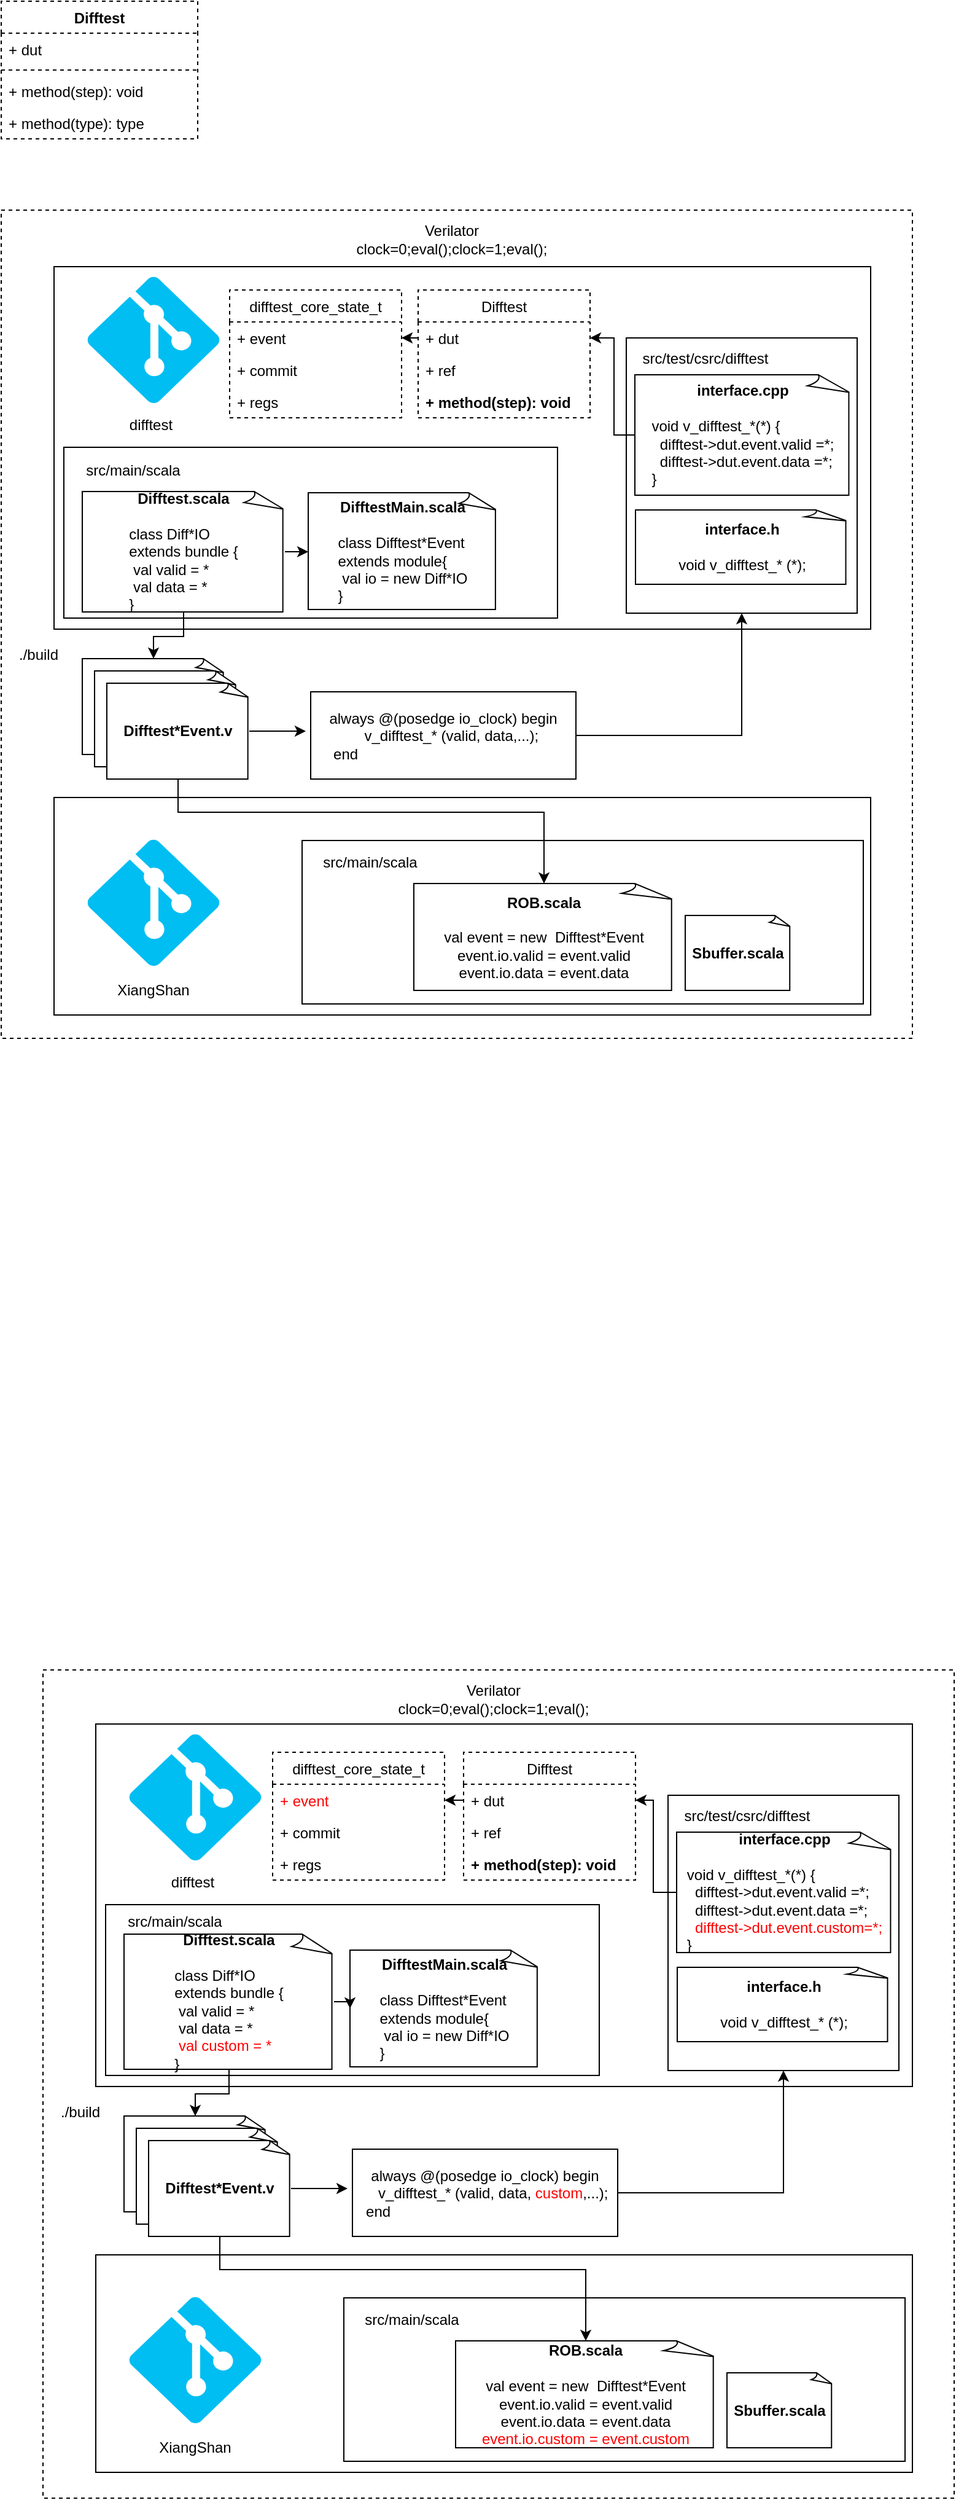 <mxfile version="20.6.0" type="github">
  <diagram id="c9EQJKy3X6T9OGDmbaaM" name="第 1 页">
    <mxGraphModel dx="1113" dy="1961" grid="0" gridSize="10" guides="1" tooltips="1" connect="1" arrows="1" fold="1" page="1" pageScale="1" pageWidth="827" pageHeight="1169" math="0" shadow="0">
      <root>
        <mxCell id="0" />
        <mxCell id="1" parent="0" />
        <mxCell id="W4_UKcA4W3yy70WwRPlZ-66" value="" style="rounded=0;whiteSpace=wrap;html=1;fontColor=#FF0000;fillColor=none;dashed=1;" vertex="1" parent="1">
          <mxGeometry x="50" y="1212" width="742" height="674" as="geometry" />
        </mxCell>
        <mxCell id="W4_UKcA4W3yy70WwRPlZ-64" value="" style="rounded=0;whiteSpace=wrap;html=1;fontColor=#FF0000;fillColor=none;dashed=1;" vertex="1" parent="1">
          <mxGeometry x="16" y="24" width="742" height="674" as="geometry" />
        </mxCell>
        <mxCell id="W4_UKcA4W3yy70WwRPlZ-2" value="" style="rounded=0;whiteSpace=wrap;html=1;" vertex="1" parent="1">
          <mxGeometry x="59" y="70" width="665" height="295" as="geometry" />
        </mxCell>
        <mxCell id="W4_UKcA4W3yy70WwRPlZ-1" value="" style="verticalLabelPosition=bottom;html=1;verticalAlign=top;align=center;strokeColor=none;fillColor=#00BEF2;shape=mxgraph.azure.git_repository;" vertex="1" parent="1">
          <mxGeometry x="86" y="78" width="108" height="103" as="geometry" />
        </mxCell>
        <mxCell id="W4_UKcA4W3yy70WwRPlZ-3" value="difftest" style="text;html=1;strokeColor=none;fillColor=none;align=center;verticalAlign=middle;whiteSpace=wrap;rounded=0;" vertex="1" parent="1">
          <mxGeometry x="108" y="184" width="60" height="30" as="geometry" />
        </mxCell>
        <mxCell id="W4_UKcA4W3yy70WwRPlZ-9" style="edgeStyle=orthogonalEdgeStyle;rounded=0;orthogonalLoop=1;jettySize=auto;html=1;exitX=0.5;exitY=1;exitDx=0;exitDy=0;exitPerimeter=0;" edge="1" parent="1" source="W4_UKcA4W3yy70WwRPlZ-7" target="W4_UKcA4W3yy70WwRPlZ-8">
          <mxGeometry relative="1" as="geometry" />
        </mxCell>
        <mxCell id="W4_UKcA4W3yy70WwRPlZ-8" value="Difftest*.v" style="whiteSpace=wrap;html=1;shape=mxgraph.basic.document" vertex="1" parent="1">
          <mxGeometry x="82" y="389" width="116" height="78" as="geometry" />
        </mxCell>
        <mxCell id="W4_UKcA4W3yy70WwRPlZ-10" value="Difftest*.v" style="whiteSpace=wrap;html=1;shape=mxgraph.basic.document" vertex="1" parent="1">
          <mxGeometry x="92" y="399" width="116" height="78" as="geometry" />
        </mxCell>
        <mxCell id="W4_UKcA4W3yy70WwRPlZ-13" style="edgeStyle=orthogonalEdgeStyle;rounded=0;orthogonalLoop=1;jettySize=auto;html=1;exitX=1;exitY=0.5;exitDx=0;exitDy=0;exitPerimeter=0;" edge="1" parent="1" source="W4_UKcA4W3yy70WwRPlZ-11">
          <mxGeometry relative="1" as="geometry">
            <mxPoint x="264" y="448" as="targetPoint" />
          </mxGeometry>
        </mxCell>
        <mxCell id="W4_UKcA4W3yy70WwRPlZ-11" value="&lt;b&gt;Difftest*Event.v&lt;/b&gt;" style="whiteSpace=wrap;html=1;shape=mxgraph.basic.document" vertex="1" parent="1">
          <mxGeometry x="102" y="409" width="116" height="78" as="geometry" />
        </mxCell>
        <mxCell id="W4_UKcA4W3yy70WwRPlZ-21" value="" style="rounded=0;whiteSpace=wrap;html=1;fillColor=none;" vertex="1" parent="1">
          <mxGeometry x="67" y="217" width="402" height="139" as="geometry" />
        </mxCell>
        <mxCell id="W4_UKcA4W3yy70WwRPlZ-30" style="edgeStyle=orthogonalEdgeStyle;rounded=0;orthogonalLoop=1;jettySize=auto;html=1;exitX=1;exitY=0.5;exitDx=0;exitDy=0;" edge="1" parent="1" source="W4_UKcA4W3yy70WwRPlZ-14" target="W4_UKcA4W3yy70WwRPlZ-22">
          <mxGeometry relative="1" as="geometry" />
        </mxCell>
        <mxCell id="W4_UKcA4W3yy70WwRPlZ-14" value="&lt;div&gt;always @(posedge io_clock) begin&lt;/div&gt;&lt;div&gt;&amp;nbsp; &amp;nbsp; v_difftest_* (valid, data,...);&lt;/div&gt;&lt;div&gt;&lt;div style=&quot;text-align: left;&quot;&gt;&amp;nbsp;end&lt;/div&gt;&lt;/div&gt;" style="rounded=0;whiteSpace=wrap;html=1;" vertex="1" parent="1">
          <mxGeometry x="268" y="416" width="216" height="71" as="geometry" />
        </mxCell>
        <mxCell id="W4_UKcA4W3yy70WwRPlZ-15" value="./build" style="text;html=1;align=center;verticalAlign=middle;resizable=0;points=[];autosize=1;strokeColor=none;fillColor=none;" vertex="1" parent="1">
          <mxGeometry x="21" y="373" width="50" height="26" as="geometry" />
        </mxCell>
        <mxCell id="W4_UKcA4W3yy70WwRPlZ-18" value="&lt;b&gt;DifftestMain.scala&lt;br&gt;&lt;/b&gt;&lt;br&gt;&lt;div style=&quot;text-align: left;&quot;&gt;class Difftest*Event&lt;/div&gt;&lt;div style=&quot;text-align: left;&quot;&gt;extends module{&lt;/div&gt;&lt;div style=&quot;text-align: left;&quot;&gt;&lt;span style=&quot;white-space: pre;&quot;&gt;	&lt;/span&gt;val io = new Diff*IO&lt;/div&gt;&lt;div style=&quot;text-align: left;&quot;&gt;}&lt;/div&gt;" style="whiteSpace=wrap;html=1;shape=mxgraph.basic.document" vertex="1" parent="1">
          <mxGeometry x="266" y="254" width="154" height="95" as="geometry" />
        </mxCell>
        <mxCell id="W4_UKcA4W3yy70WwRPlZ-23" style="edgeStyle=orthogonalEdgeStyle;rounded=0;orthogonalLoop=1;jettySize=auto;html=1;exitX=1;exitY=0.5;exitDx=0;exitDy=0;exitPerimeter=0;entryX=0;entryY=0.5;entryDx=0;entryDy=0;entryPerimeter=0;" edge="1" parent="1" source="W4_UKcA4W3yy70WwRPlZ-7" target="W4_UKcA4W3yy70WwRPlZ-18">
          <mxGeometry relative="1" as="geometry" />
        </mxCell>
        <mxCell id="W4_UKcA4W3yy70WwRPlZ-7" value="&lt;b&gt;Difftest.scala&lt;br&gt;&lt;/b&gt;&lt;br&gt;&lt;div style=&quot;text-align: left;&quot;&gt;class Diff*IO&amp;nbsp;&lt;/div&gt;&lt;div style=&quot;text-align: left;&quot;&gt;extends bundle {&lt;/div&gt;&lt;div style=&quot;text-align: left;&quot;&gt;&lt;span style=&quot;white-space: pre;&quot;&gt;	val valid = *&lt;/span&gt;&lt;br&gt;&lt;/div&gt;&lt;div style=&quot;text-align: left;&quot;&gt;&lt;span style=&quot;white-space: pre;&quot;&gt;	val data = *&lt;/span&gt;&lt;br&gt;&lt;/div&gt;&lt;div style=&quot;&quot;&gt;&lt;div style=&quot;&quot;&gt;&lt;div style=&quot;&quot;&gt;&lt;div style=&quot;&quot;&gt;&lt;div style=&quot;text-align: left;&quot;&gt;}&lt;/div&gt;&lt;/div&gt;&lt;/div&gt;&lt;/div&gt;&lt;/div&gt;" style="whiteSpace=wrap;html=1;shape=mxgraph.basic.document" vertex="1" parent="1">
          <mxGeometry x="82" y="253" width="165" height="98" as="geometry" />
        </mxCell>
        <mxCell id="W4_UKcA4W3yy70WwRPlZ-22" value="" style="rounded=0;whiteSpace=wrap;html=1;fillColor=none;" vertex="1" parent="1">
          <mxGeometry x="525" y="128" width="188" height="224" as="geometry" />
        </mxCell>
        <mxCell id="W4_UKcA4W3yy70WwRPlZ-24" value="src/main/scala" style="text;html=1;align=center;verticalAlign=middle;resizable=0;points=[];autosize=1;strokeColor=none;fillColor=none;" vertex="1" parent="1">
          <mxGeometry x="75" y="223" width="95" height="26" as="geometry" />
        </mxCell>
        <mxCell id="W4_UKcA4W3yy70WwRPlZ-25" value="src/test/csrc/difftest" style="text;html=1;align=center;verticalAlign=middle;resizable=0;points=[];autosize=1;strokeColor=none;fillColor=none;" vertex="1" parent="1">
          <mxGeometry x="529" y="132" width="120" height="26" as="geometry" />
        </mxCell>
        <mxCell id="W4_UKcA4W3yy70WwRPlZ-26" value="&lt;b&gt;interface.h&lt;/b&gt;&lt;br&gt;&lt;br&gt;void v_difftest_* (*);" style="whiteSpace=wrap;html=1;shape=mxgraph.basic.document" vertex="1" parent="1">
          <mxGeometry x="532.5" y="268" width="173" height="60.5" as="geometry" />
        </mxCell>
        <mxCell id="W4_UKcA4W3yy70WwRPlZ-83" style="edgeStyle=orthogonalEdgeStyle;rounded=0;orthogonalLoop=1;jettySize=auto;html=1;exitX=0;exitY=0.5;exitDx=0;exitDy=0;exitPerimeter=0;entryX=1;entryY=0.5;entryDx=0;entryDy=0;fontColor=#000000;" edge="1" parent="1" source="W4_UKcA4W3yy70WwRPlZ-27" target="W4_UKcA4W3yy70WwRPlZ-75">
          <mxGeometry relative="1" as="geometry">
            <Array as="points">
              <mxPoint x="515" y="207" />
              <mxPoint x="515" y="128" />
            </Array>
          </mxGeometry>
        </mxCell>
        <mxCell id="W4_UKcA4W3yy70WwRPlZ-27" value="&lt;b&gt;interface.cpp&lt;br&gt;&lt;/b&gt;&lt;br&gt;&lt;div style=&quot;text-align: left;&quot;&gt;void v_difftest_*(*) {&lt;/div&gt;&lt;div style=&quot;text-align: left;&quot;&gt;&lt;span style=&quot;white-space: pre;&quot;&gt;  difftest-&amp;gt;dut.event.valid =*;&lt;/span&gt;&lt;/div&gt;&lt;div style=&quot;text-align: left;&quot;&gt;&lt;span style=&quot;white-space: pre;&quot;&gt;&lt;span style=&quot;white-space: pre;&quot;&gt;  difftest-&amp;gt;dut.event.data =*;&lt;/span&gt;&lt;br&gt;&lt;/span&gt;&lt;/div&gt;&lt;div style=&quot;text-align: left;&quot;&gt;}&lt;/div&gt;" style="whiteSpace=wrap;html=1;shape=mxgraph.basic.document" vertex="1" parent="1">
          <mxGeometry x="532" y="158" width="176" height="98" as="geometry" />
        </mxCell>
        <mxCell id="W4_UKcA4W3yy70WwRPlZ-31" value="" style="group" vertex="1" connectable="0" parent="1">
          <mxGeometry x="59" y="502" width="665" height="177" as="geometry" />
        </mxCell>
        <mxCell id="W4_UKcA4W3yy70WwRPlZ-4" value="" style="rounded=0;whiteSpace=wrap;html=1;" vertex="1" parent="W4_UKcA4W3yy70WwRPlZ-31">
          <mxGeometry width="665" height="177" as="geometry" />
        </mxCell>
        <mxCell id="W4_UKcA4W3yy70WwRPlZ-5" value="" style="verticalLabelPosition=bottom;html=1;verticalAlign=top;align=center;strokeColor=none;fillColor=#00BEF2;shape=mxgraph.azure.git_repository;" vertex="1" parent="W4_UKcA4W3yy70WwRPlZ-31">
          <mxGeometry x="27" y="34" width="108" height="103" as="geometry" />
        </mxCell>
        <mxCell id="W4_UKcA4W3yy70WwRPlZ-6" value="XiangShan" style="text;html=1;strokeColor=none;fillColor=none;align=center;verticalAlign=middle;whiteSpace=wrap;rounded=0;" vertex="1" parent="W4_UKcA4W3yy70WwRPlZ-31">
          <mxGeometry x="51" y="142" width="60" height="30" as="geometry" />
        </mxCell>
        <mxCell id="W4_UKcA4W3yy70WwRPlZ-16" value="" style="rounded=0;whiteSpace=wrap;html=1;" vertex="1" parent="W4_UKcA4W3yy70WwRPlZ-31">
          <mxGeometry x="202" y="35" width="457" height="133" as="geometry" />
        </mxCell>
        <mxCell id="W4_UKcA4W3yy70WwRPlZ-17" value="src/main/scala" style="text;html=1;align=center;verticalAlign=middle;resizable=0;points=[];autosize=1;strokeColor=none;fillColor=none;" vertex="1" parent="W4_UKcA4W3yy70WwRPlZ-31">
          <mxGeometry x="209" y="40" width="95" height="26" as="geometry" />
        </mxCell>
        <mxCell id="W4_UKcA4W3yy70WwRPlZ-19" value="&lt;b&gt;ROB.scala&lt;/b&gt;&lt;br&gt;&lt;br&gt;val event = new &amp;nbsp;Difftest*Event&lt;br&gt;event.io.valid = event.valid&lt;br&gt;event.io.data = event.data" style="whiteSpace=wrap;html=1;shape=mxgraph.basic.document" vertex="1" parent="W4_UKcA4W3yy70WwRPlZ-31">
          <mxGeometry x="293" y="70" width="212" height="87" as="geometry" />
        </mxCell>
        <mxCell id="W4_UKcA4W3yy70WwRPlZ-20" value="&lt;b&gt;Sbuffer.scala&lt;/b&gt;" style="whiteSpace=wrap;html=1;shape=mxgraph.basic.document" vertex="1" parent="W4_UKcA4W3yy70WwRPlZ-31">
          <mxGeometry x="514" y="96" width="86" height="61" as="geometry" />
        </mxCell>
        <mxCell id="W4_UKcA4W3yy70WwRPlZ-29" style="edgeStyle=orthogonalEdgeStyle;rounded=0;orthogonalLoop=1;jettySize=auto;html=1;exitX=0.5;exitY=1;exitDx=0;exitDy=0;exitPerimeter=0;entryX=0.5;entryY=0;entryDx=0;entryDy=0;entryPerimeter=0;" edge="1" parent="1" source="W4_UKcA4W3yy70WwRPlZ-11" target="W4_UKcA4W3yy70WwRPlZ-19">
          <mxGeometry relative="1" as="geometry">
            <Array as="points">
              <mxPoint x="160" y="514" />
              <mxPoint x="458" y="514" />
            </Array>
          </mxGeometry>
        </mxCell>
        <mxCell id="W4_UKcA4W3yy70WwRPlZ-32" value="" style="rounded=0;whiteSpace=wrap;html=1;" vertex="1" parent="1">
          <mxGeometry x="93" y="1256" width="665" height="295" as="geometry" />
        </mxCell>
        <mxCell id="W4_UKcA4W3yy70WwRPlZ-33" value="" style="verticalLabelPosition=bottom;html=1;verticalAlign=top;align=center;strokeColor=none;fillColor=#00BEF2;shape=mxgraph.azure.git_repository;" vertex="1" parent="1">
          <mxGeometry x="120" y="1264" width="108" height="103" as="geometry" />
        </mxCell>
        <mxCell id="W4_UKcA4W3yy70WwRPlZ-34" value="difftest" style="text;html=1;strokeColor=none;fillColor=none;align=center;verticalAlign=middle;whiteSpace=wrap;rounded=0;" vertex="1" parent="1">
          <mxGeometry x="142" y="1370" width="60" height="30" as="geometry" />
        </mxCell>
        <mxCell id="W4_UKcA4W3yy70WwRPlZ-35" style="edgeStyle=orthogonalEdgeStyle;rounded=0;orthogonalLoop=1;jettySize=auto;html=1;exitX=0.5;exitY=1;exitDx=0;exitDy=0;exitPerimeter=0;" edge="1" parent="1" source="W4_UKcA4W3yy70WwRPlZ-46" target="W4_UKcA4W3yy70WwRPlZ-36">
          <mxGeometry relative="1" as="geometry" />
        </mxCell>
        <mxCell id="W4_UKcA4W3yy70WwRPlZ-36" value="Difftest*.v" style="whiteSpace=wrap;html=1;shape=mxgraph.basic.document" vertex="1" parent="1">
          <mxGeometry x="116" y="1575" width="116" height="78" as="geometry" />
        </mxCell>
        <mxCell id="W4_UKcA4W3yy70WwRPlZ-37" value="Difftest*.v" style="whiteSpace=wrap;html=1;shape=mxgraph.basic.document" vertex="1" parent="1">
          <mxGeometry x="126" y="1585" width="116" height="78" as="geometry" />
        </mxCell>
        <mxCell id="W4_UKcA4W3yy70WwRPlZ-38" style="edgeStyle=orthogonalEdgeStyle;rounded=0;orthogonalLoop=1;jettySize=auto;html=1;exitX=1;exitY=0.5;exitDx=0;exitDy=0;exitPerimeter=0;" edge="1" parent="1" source="W4_UKcA4W3yy70WwRPlZ-39">
          <mxGeometry relative="1" as="geometry">
            <mxPoint x="298" y="1634" as="targetPoint" />
          </mxGeometry>
        </mxCell>
        <mxCell id="W4_UKcA4W3yy70WwRPlZ-39" value="&lt;b&gt;Difftest*Event.v&lt;/b&gt;" style="whiteSpace=wrap;html=1;shape=mxgraph.basic.document" vertex="1" parent="1">
          <mxGeometry x="136" y="1595" width="116" height="78" as="geometry" />
        </mxCell>
        <mxCell id="W4_UKcA4W3yy70WwRPlZ-40" value="" style="rounded=0;whiteSpace=wrap;html=1;fillColor=none;" vertex="1" parent="1">
          <mxGeometry x="101" y="1403" width="402" height="139" as="geometry" />
        </mxCell>
        <mxCell id="W4_UKcA4W3yy70WwRPlZ-41" style="edgeStyle=orthogonalEdgeStyle;rounded=0;orthogonalLoop=1;jettySize=auto;html=1;exitX=1;exitY=0.5;exitDx=0;exitDy=0;" edge="1" parent="1" source="W4_UKcA4W3yy70WwRPlZ-42" target="W4_UKcA4W3yy70WwRPlZ-47">
          <mxGeometry relative="1" as="geometry" />
        </mxCell>
        <mxCell id="W4_UKcA4W3yy70WwRPlZ-42" value="&lt;div&gt;always @(posedge io_clock) begin&lt;/div&gt;&lt;div&gt;&amp;nbsp; &amp;nbsp; v_difftest_* (valid, data, &lt;font color=&quot;#ff0000&quot;&gt;custom&lt;/font&gt;,...);&lt;/div&gt;&lt;div&gt;&lt;div style=&quot;text-align: left;&quot;&gt;&amp;nbsp;end&lt;/div&gt;&lt;/div&gt;" style="rounded=0;whiteSpace=wrap;html=1;" vertex="1" parent="1">
          <mxGeometry x="302" y="1602" width="216" height="71" as="geometry" />
        </mxCell>
        <mxCell id="W4_UKcA4W3yy70WwRPlZ-43" value="./build" style="text;html=1;align=center;verticalAlign=middle;resizable=0;points=[];autosize=1;strokeColor=none;fillColor=none;" vertex="1" parent="1">
          <mxGeometry x="55" y="1559" width="50" height="26" as="geometry" />
        </mxCell>
        <mxCell id="W4_UKcA4W3yy70WwRPlZ-44" value="&lt;b&gt;DifftestMain.scala&lt;br&gt;&lt;/b&gt;&lt;br&gt;&lt;div style=&quot;text-align: left;&quot;&gt;class Difftest*Event&lt;/div&gt;&lt;div style=&quot;text-align: left;&quot;&gt;extends module{&lt;/div&gt;&lt;div style=&quot;text-align: left;&quot;&gt;&lt;span style=&quot;white-space: pre;&quot;&gt;	&lt;/span&gt;val io = new Diff*IO&lt;/div&gt;&lt;div style=&quot;text-align: left;&quot;&gt;}&lt;/div&gt;" style="whiteSpace=wrap;html=1;shape=mxgraph.basic.document" vertex="1" parent="1">
          <mxGeometry x="300" y="1440" width="154" height="95" as="geometry" />
        </mxCell>
        <mxCell id="W4_UKcA4W3yy70WwRPlZ-45" style="edgeStyle=orthogonalEdgeStyle;rounded=0;orthogonalLoop=1;jettySize=auto;html=1;exitX=1;exitY=0.5;exitDx=0;exitDy=0;exitPerimeter=0;entryX=0;entryY=0.5;entryDx=0;entryDy=0;entryPerimeter=0;" edge="1" parent="1" source="W4_UKcA4W3yy70WwRPlZ-46" target="W4_UKcA4W3yy70WwRPlZ-44">
          <mxGeometry relative="1" as="geometry" />
        </mxCell>
        <mxCell id="W4_UKcA4W3yy70WwRPlZ-46" value="&lt;b&gt;Difftest.scala&lt;br&gt;&lt;/b&gt;&lt;br&gt;&lt;div style=&quot;text-align: left;&quot;&gt;class Diff*IO&amp;nbsp;&lt;/div&gt;&lt;div style=&quot;text-align: left;&quot;&gt;extends bundle {&lt;/div&gt;&lt;div style=&quot;text-align: left;&quot;&gt;&lt;span style=&quot;white-space: pre;&quot;&gt;	val valid = *&lt;/span&gt;&lt;br&gt;&lt;/div&gt;&lt;div style=&quot;text-align: left;&quot;&gt;&lt;span style=&quot;white-space: pre;&quot;&gt;	val data = *&lt;/span&gt;&lt;br&gt;&lt;/div&gt;&lt;div style=&quot;text-align: left;&quot;&gt;&lt;span style=&quot;white-space: pre;&quot;&gt;&lt;font color=&quot;#ff0000&quot;&gt;&lt;span style=&quot;white-space: pre;&quot;&gt;	val custom = *&lt;/span&gt;&lt;br&gt;&lt;/font&gt;&lt;/span&gt;&lt;/div&gt;&lt;div style=&quot;&quot;&gt;&lt;div style=&quot;&quot;&gt;&lt;div style=&quot;&quot;&gt;&lt;div style=&quot;&quot;&gt;&lt;div style=&quot;text-align: left;&quot;&gt;}&lt;/div&gt;&lt;/div&gt;&lt;/div&gt;&lt;/div&gt;&lt;/div&gt;" style="whiteSpace=wrap;html=1;shape=mxgraph.basic.document" vertex="1" parent="1">
          <mxGeometry x="116" y="1427" width="171" height="110" as="geometry" />
        </mxCell>
        <mxCell id="W4_UKcA4W3yy70WwRPlZ-47" value="" style="rounded=0;whiteSpace=wrap;html=1;fillColor=none;" vertex="1" parent="1">
          <mxGeometry x="559" y="1314" width="188" height="224" as="geometry" />
        </mxCell>
        <mxCell id="W4_UKcA4W3yy70WwRPlZ-48" value="src/main/scala" style="text;html=1;align=center;verticalAlign=middle;resizable=0;points=[];autosize=1;strokeColor=none;fillColor=none;" vertex="1" parent="1">
          <mxGeometry x="109" y="1404" width="95" height="26" as="geometry" />
        </mxCell>
        <mxCell id="W4_UKcA4W3yy70WwRPlZ-49" value="src/test/csrc/difftest" style="text;html=1;align=center;verticalAlign=middle;resizable=0;points=[];autosize=1;strokeColor=none;fillColor=none;" vertex="1" parent="1">
          <mxGeometry x="563" y="1318" width="120" height="26" as="geometry" />
        </mxCell>
        <mxCell id="W4_UKcA4W3yy70WwRPlZ-50" value="&lt;b&gt;interface.h&lt;br&gt;&lt;/b&gt;&lt;br&gt;void v_difftest_* (*);" style="whiteSpace=wrap;html=1;shape=mxgraph.basic.document" vertex="1" parent="1">
          <mxGeometry x="566.5" y="1454" width="173" height="60.5" as="geometry" />
        </mxCell>
        <mxCell id="W4_UKcA4W3yy70WwRPlZ-94" style="edgeStyle=orthogonalEdgeStyle;rounded=0;orthogonalLoop=1;jettySize=auto;html=1;exitX=0;exitY=0.5;exitDx=0;exitDy=0;exitPerimeter=0;entryX=1;entryY=0.5;entryDx=0;entryDy=0;fontColor=#FF0000;" edge="1" parent="1" source="W4_UKcA4W3yy70WwRPlZ-51" target="W4_UKcA4W3yy70WwRPlZ-87">
          <mxGeometry relative="1" as="geometry">
            <Array as="points">
              <mxPoint x="547" y="1393" />
              <mxPoint x="547" y="1318" />
            </Array>
          </mxGeometry>
        </mxCell>
        <mxCell id="W4_UKcA4W3yy70WwRPlZ-51" value="&lt;b&gt;interface.cpp&lt;/b&gt;&lt;br&gt;&lt;br&gt;&lt;div style=&quot;text-align: left;&quot;&gt;void v_difftest_*(*) {&lt;/div&gt;&lt;div style=&quot;text-align: left;&quot;&gt;&lt;span style=&quot;white-space: pre;&quot;&gt;  difftest-&amp;gt;dut.event.valid =*;&lt;/span&gt;&lt;/div&gt;&lt;div style=&quot;text-align: left;&quot;&gt;&lt;span style=&quot;white-space: pre;&quot;&gt;&lt;span style=&quot;white-space: pre;&quot;&gt;  difftest-&amp;gt;dut.event.data =*;&lt;/span&gt;&lt;br&gt;&lt;/span&gt;&lt;/div&gt;&lt;div style=&quot;text-align: left;&quot;&gt;&lt;font color=&quot;#ff0000&quot;&gt;&lt;span style=&quot;white-space: pre;&quot;&gt;  difftest-&amp;gt;dut.event.custom=*;&lt;/span&gt;&lt;br&gt;&lt;/font&gt;&lt;/div&gt;&lt;div style=&quot;text-align: left;&quot;&gt;}&lt;/div&gt;" style="whiteSpace=wrap;html=1;shape=mxgraph.basic.document" vertex="1" parent="1">
          <mxGeometry x="566" y="1344" width="176" height="98" as="geometry" />
        </mxCell>
        <mxCell id="W4_UKcA4W3yy70WwRPlZ-53" value="" style="group" vertex="1" connectable="0" parent="1">
          <mxGeometry x="93" y="1688" width="665" height="177" as="geometry" />
        </mxCell>
        <mxCell id="W4_UKcA4W3yy70WwRPlZ-54" value="" style="rounded=0;whiteSpace=wrap;html=1;" vertex="1" parent="W4_UKcA4W3yy70WwRPlZ-53">
          <mxGeometry width="665" height="177" as="geometry" />
        </mxCell>
        <mxCell id="W4_UKcA4W3yy70WwRPlZ-55" value="" style="verticalLabelPosition=bottom;html=1;verticalAlign=top;align=center;strokeColor=none;fillColor=#00BEF2;shape=mxgraph.azure.git_repository;" vertex="1" parent="W4_UKcA4W3yy70WwRPlZ-53">
          <mxGeometry x="27" y="34" width="108" height="103" as="geometry" />
        </mxCell>
        <mxCell id="W4_UKcA4W3yy70WwRPlZ-56" value="XiangShan" style="text;html=1;strokeColor=none;fillColor=none;align=center;verticalAlign=middle;whiteSpace=wrap;rounded=0;" vertex="1" parent="W4_UKcA4W3yy70WwRPlZ-53">
          <mxGeometry x="51" y="142" width="60" height="30" as="geometry" />
        </mxCell>
        <mxCell id="W4_UKcA4W3yy70WwRPlZ-57" value="" style="rounded=0;whiteSpace=wrap;html=1;" vertex="1" parent="W4_UKcA4W3yy70WwRPlZ-53">
          <mxGeometry x="202" y="35" width="457" height="133" as="geometry" />
        </mxCell>
        <mxCell id="W4_UKcA4W3yy70WwRPlZ-58" value="src/main/scala" style="text;html=1;align=center;verticalAlign=middle;resizable=0;points=[];autosize=1;strokeColor=none;fillColor=none;" vertex="1" parent="W4_UKcA4W3yy70WwRPlZ-53">
          <mxGeometry x="209" y="40" width="95" height="26" as="geometry" />
        </mxCell>
        <mxCell id="W4_UKcA4W3yy70WwRPlZ-59" value="&lt;b&gt;ROB.scala&lt;/b&gt;&lt;br&gt;&lt;br&gt;val event = new &amp;nbsp;Difftest*Event&lt;br&gt;event.io.valid = event.valid&lt;br&gt;event.io.data = event.data&lt;br&gt;&lt;font color=&quot;#ff0000&quot;&gt;event.io.custom = event.custom&lt;/font&gt;" style="whiteSpace=wrap;html=1;shape=mxgraph.basic.document" vertex="1" parent="W4_UKcA4W3yy70WwRPlZ-53">
          <mxGeometry x="293" y="70" width="212" height="87" as="geometry" />
        </mxCell>
        <mxCell id="W4_UKcA4W3yy70WwRPlZ-60" value="&lt;b&gt;Sbuffer.scala&lt;/b&gt;" style="whiteSpace=wrap;html=1;shape=mxgraph.basic.document" vertex="1" parent="W4_UKcA4W3yy70WwRPlZ-53">
          <mxGeometry x="514" y="96" width="86" height="61" as="geometry" />
        </mxCell>
        <mxCell id="W4_UKcA4W3yy70WwRPlZ-61" style="edgeStyle=orthogonalEdgeStyle;rounded=0;orthogonalLoop=1;jettySize=auto;html=1;exitX=0.5;exitY=1;exitDx=0;exitDy=0;exitPerimeter=0;entryX=0.5;entryY=0;entryDx=0;entryDy=0;entryPerimeter=0;" edge="1" parent="1" source="W4_UKcA4W3yy70WwRPlZ-39" target="W4_UKcA4W3yy70WwRPlZ-59">
          <mxGeometry relative="1" as="geometry">
            <Array as="points">
              <mxPoint x="194" y="1700" />
              <mxPoint x="492" y="1700" />
            </Array>
          </mxGeometry>
        </mxCell>
        <mxCell id="W4_UKcA4W3yy70WwRPlZ-65" value="&lt;font color=&quot;#000000&quot;&gt;Verilator&lt;br&gt;clock=0;eval();clock=1;eval();&lt;br&gt;&lt;/font&gt;" style="text;html=1;strokeColor=none;fillColor=none;align=center;verticalAlign=middle;whiteSpace=wrap;rounded=0;dashed=1;fontColor=#FF0000;" vertex="1" parent="1">
          <mxGeometry x="26" y="30" width="714" height="35" as="geometry" />
        </mxCell>
        <mxCell id="W4_UKcA4W3yy70WwRPlZ-67" value="&lt;font color=&quot;#000000&quot;&gt;Verilator&lt;br&gt;clock=0;eval();clock=1;eval();&lt;br&gt;&lt;/font&gt;" style="text;html=1;strokeColor=none;fillColor=none;align=center;verticalAlign=middle;whiteSpace=wrap;rounded=0;dashed=1;fontColor=#FF0000;" vertex="1" parent="1">
          <mxGeometry x="60" y="1218" width="714" height="35" as="geometry" />
        </mxCell>
        <mxCell id="W4_UKcA4W3yy70WwRPlZ-68" value="Difftest" style="swimlane;fontStyle=1;align=center;verticalAlign=top;childLayout=stackLayout;horizontal=1;startSize=26;horizontalStack=0;resizeParent=1;resizeParentMax=0;resizeLast=0;collapsible=1;marginBottom=0;dashed=1;fontColor=#000000;fillColor=none;" vertex="1" parent="1">
          <mxGeometry x="16" y="-146" width="160" height="112" as="geometry">
            <mxRectangle x="-85" y="-121" width="76" height="26" as="alternateBounds" />
          </mxGeometry>
        </mxCell>
        <mxCell id="W4_UKcA4W3yy70WwRPlZ-69" value="+ dut&#xa;" style="text;strokeColor=none;fillColor=none;align=left;verticalAlign=top;spacingLeft=4;spacingRight=4;overflow=hidden;rotatable=0;points=[[0,0.5],[1,0.5]];portConstraint=eastwest;dashed=1;fontColor=#000000;" vertex="1" parent="W4_UKcA4W3yy70WwRPlZ-68">
          <mxGeometry y="26" width="160" height="26" as="geometry" />
        </mxCell>
        <mxCell id="W4_UKcA4W3yy70WwRPlZ-70" value="" style="line;strokeWidth=1;fillColor=none;align=left;verticalAlign=middle;spacingTop=-1;spacingLeft=3;spacingRight=3;rotatable=0;labelPosition=right;points=[];portConstraint=eastwest;strokeColor=inherit;dashed=1;fontColor=#000000;" vertex="1" parent="W4_UKcA4W3yy70WwRPlZ-68">
          <mxGeometry y="52" width="160" height="8" as="geometry" />
        </mxCell>
        <mxCell id="W4_UKcA4W3yy70WwRPlZ-71" value="+ method(step): void " style="text;strokeColor=none;fillColor=none;align=left;verticalAlign=top;spacingLeft=4;spacingRight=4;overflow=hidden;rotatable=0;points=[[0,0.5],[1,0.5]];portConstraint=eastwest;dashed=1;fontColor=#000000;" vertex="1" parent="W4_UKcA4W3yy70WwRPlZ-68">
          <mxGeometry y="60" width="160" height="26" as="geometry" />
        </mxCell>
        <mxCell id="W4_UKcA4W3yy70WwRPlZ-72" value="+ method(type): type " style="text;strokeColor=none;fillColor=none;align=left;verticalAlign=top;spacingLeft=4;spacingRight=4;overflow=hidden;rotatable=0;points=[[0,0.5],[1,0.5]];portConstraint=eastwest;dashed=1;fontColor=#000000;" vertex="1" parent="W4_UKcA4W3yy70WwRPlZ-68">
          <mxGeometry y="86" width="160" height="26" as="geometry" />
        </mxCell>
        <mxCell id="W4_UKcA4W3yy70WwRPlZ-74" value="Difftest" style="swimlane;fontStyle=0;childLayout=stackLayout;horizontal=1;startSize=26;fillColor=none;horizontalStack=0;resizeParent=1;resizeParentMax=0;resizeLast=0;collapsible=1;marginBottom=0;dashed=1;fontColor=#000000;" vertex="1" parent="1">
          <mxGeometry x="355.5" y="89" width="140" height="104" as="geometry" />
        </mxCell>
        <mxCell id="W4_UKcA4W3yy70WwRPlZ-75" value="+ dut" style="text;strokeColor=none;fillColor=none;align=left;verticalAlign=top;spacingLeft=4;spacingRight=4;overflow=hidden;rotatable=0;points=[[0,0.5],[1,0.5]];portConstraint=eastwest;dashed=1;fontColor=#000000;" vertex="1" parent="W4_UKcA4W3yy70WwRPlZ-74">
          <mxGeometry y="26" width="140" height="26" as="geometry" />
        </mxCell>
        <mxCell id="W4_UKcA4W3yy70WwRPlZ-76" value="+ ref" style="text;strokeColor=none;fillColor=none;align=left;verticalAlign=top;spacingLeft=4;spacingRight=4;overflow=hidden;rotatable=0;points=[[0,0.5],[1,0.5]];portConstraint=eastwest;dashed=1;fontColor=#000000;" vertex="1" parent="W4_UKcA4W3yy70WwRPlZ-74">
          <mxGeometry y="52" width="140" height="26" as="geometry" />
        </mxCell>
        <mxCell id="W4_UKcA4W3yy70WwRPlZ-82" value="+ method(step): void " style="text;strokeColor=none;fillColor=none;align=left;verticalAlign=top;spacingLeft=4;spacingRight=4;overflow=hidden;rotatable=0;points=[[0,0.5],[1,0.5]];portConstraint=eastwest;dashed=1;fontColor=#000000;fontStyle=1" vertex="1" parent="W4_UKcA4W3yy70WwRPlZ-74">
          <mxGeometry y="78" width="140" height="26" as="geometry" />
        </mxCell>
        <mxCell id="W4_UKcA4W3yy70WwRPlZ-78" value="difftest_core_state_t" style="swimlane;fontStyle=0;childLayout=stackLayout;horizontal=1;startSize=26;fillColor=none;horizontalStack=0;resizeParent=1;resizeParentMax=0;resizeLast=0;collapsible=1;marginBottom=0;dashed=1;fontColor=#000000;" vertex="1" parent="1">
          <mxGeometry x="202" y="89" width="140" height="104" as="geometry" />
        </mxCell>
        <mxCell id="W4_UKcA4W3yy70WwRPlZ-79" value="+ event" style="text;strokeColor=none;fillColor=none;align=left;verticalAlign=top;spacingLeft=4;spacingRight=4;overflow=hidden;rotatable=0;points=[[0,0.5],[1,0.5]];portConstraint=eastwest;dashed=1;fontColor=#000000;" vertex="1" parent="W4_UKcA4W3yy70WwRPlZ-78">
          <mxGeometry y="26" width="140" height="26" as="geometry" />
        </mxCell>
        <mxCell id="W4_UKcA4W3yy70WwRPlZ-80" value="+ commit" style="text;strokeColor=none;fillColor=none;align=left;verticalAlign=top;spacingLeft=4;spacingRight=4;overflow=hidden;rotatable=0;points=[[0,0.5],[1,0.5]];portConstraint=eastwest;dashed=1;fontColor=#000000;" vertex="1" parent="W4_UKcA4W3yy70WwRPlZ-78">
          <mxGeometry y="52" width="140" height="26" as="geometry" />
        </mxCell>
        <mxCell id="W4_UKcA4W3yy70WwRPlZ-81" value="+ regs" style="text;strokeColor=none;fillColor=none;align=left;verticalAlign=top;spacingLeft=4;spacingRight=4;overflow=hidden;rotatable=0;points=[[0,0.5],[1,0.5]];portConstraint=eastwest;dashed=1;fontColor=#000000;" vertex="1" parent="W4_UKcA4W3yy70WwRPlZ-78">
          <mxGeometry y="78" width="140" height="26" as="geometry" />
        </mxCell>
        <mxCell id="W4_UKcA4W3yy70WwRPlZ-84" style="edgeStyle=orthogonalEdgeStyle;rounded=0;orthogonalLoop=1;jettySize=auto;html=1;exitX=0;exitY=0.5;exitDx=0;exitDy=0;entryX=1;entryY=0.5;entryDx=0;entryDy=0;fontColor=#000000;" edge="1" parent="1" source="W4_UKcA4W3yy70WwRPlZ-75" target="W4_UKcA4W3yy70WwRPlZ-79">
          <mxGeometry relative="1" as="geometry" />
        </mxCell>
        <mxCell id="W4_UKcA4W3yy70WwRPlZ-86" value="Difftest" style="swimlane;fontStyle=0;childLayout=stackLayout;horizontal=1;startSize=26;fillColor=none;horizontalStack=0;resizeParent=1;resizeParentMax=0;resizeLast=0;collapsible=1;marginBottom=0;dashed=1;fontColor=#000000;" vertex="1" parent="1">
          <mxGeometry x="392.5" y="1279" width="140" height="104" as="geometry" />
        </mxCell>
        <mxCell id="W4_UKcA4W3yy70WwRPlZ-87" value="+ dut" style="text;strokeColor=none;fillColor=none;align=left;verticalAlign=top;spacingLeft=4;spacingRight=4;overflow=hidden;rotatable=0;points=[[0,0.5],[1,0.5]];portConstraint=eastwest;dashed=1;fontColor=#000000;" vertex="1" parent="W4_UKcA4W3yy70WwRPlZ-86">
          <mxGeometry y="26" width="140" height="26" as="geometry" />
        </mxCell>
        <mxCell id="W4_UKcA4W3yy70WwRPlZ-88" value="+ ref" style="text;strokeColor=none;fillColor=none;align=left;verticalAlign=top;spacingLeft=4;spacingRight=4;overflow=hidden;rotatable=0;points=[[0,0.5],[1,0.5]];portConstraint=eastwest;dashed=1;fontColor=#000000;" vertex="1" parent="W4_UKcA4W3yy70WwRPlZ-86">
          <mxGeometry y="52" width="140" height="26" as="geometry" />
        </mxCell>
        <mxCell id="W4_UKcA4W3yy70WwRPlZ-89" value="+ method(step): void " style="text;strokeColor=none;fillColor=none;align=left;verticalAlign=top;spacingLeft=4;spacingRight=4;overflow=hidden;rotatable=0;points=[[0,0.5],[1,0.5]];portConstraint=eastwest;dashed=1;fontColor=#000000;fontStyle=1" vertex="1" parent="W4_UKcA4W3yy70WwRPlZ-86">
          <mxGeometry y="78" width="140" height="26" as="geometry" />
        </mxCell>
        <mxCell id="W4_UKcA4W3yy70WwRPlZ-90" value="difftest_core_state_t" style="swimlane;fontStyle=0;childLayout=stackLayout;horizontal=1;startSize=26;fillColor=none;horizontalStack=0;resizeParent=1;resizeParentMax=0;resizeLast=0;collapsible=1;marginBottom=0;dashed=1;fontColor=#000000;" vertex="1" parent="1">
          <mxGeometry x="237" y="1279" width="140" height="104" as="geometry" />
        </mxCell>
        <mxCell id="W4_UKcA4W3yy70WwRPlZ-91" value="+ event" style="text;strokeColor=none;fillColor=none;align=left;verticalAlign=top;spacingLeft=4;spacingRight=4;overflow=hidden;rotatable=0;points=[[0,0.5],[1,0.5]];portConstraint=eastwest;dashed=1;fontColor=#FF0000;" vertex="1" parent="W4_UKcA4W3yy70WwRPlZ-90">
          <mxGeometry y="26" width="140" height="26" as="geometry" />
        </mxCell>
        <mxCell id="W4_UKcA4W3yy70WwRPlZ-92" value="+ commit" style="text;strokeColor=none;fillColor=none;align=left;verticalAlign=top;spacingLeft=4;spacingRight=4;overflow=hidden;rotatable=0;points=[[0,0.5],[1,0.5]];portConstraint=eastwest;dashed=1;fontColor=#000000;" vertex="1" parent="W4_UKcA4W3yy70WwRPlZ-90">
          <mxGeometry y="52" width="140" height="26" as="geometry" />
        </mxCell>
        <mxCell id="W4_UKcA4W3yy70WwRPlZ-93" value="+ regs" style="text;strokeColor=none;fillColor=none;align=left;verticalAlign=top;spacingLeft=4;spacingRight=4;overflow=hidden;rotatable=0;points=[[0,0.5],[1,0.5]];portConstraint=eastwest;dashed=1;fontColor=#000000;" vertex="1" parent="W4_UKcA4W3yy70WwRPlZ-90">
          <mxGeometry y="78" width="140" height="26" as="geometry" />
        </mxCell>
        <mxCell id="W4_UKcA4W3yy70WwRPlZ-95" style="edgeStyle=orthogonalEdgeStyle;rounded=0;orthogonalLoop=1;jettySize=auto;html=1;exitX=0;exitY=0.5;exitDx=0;exitDy=0;entryX=1;entryY=0.5;entryDx=0;entryDy=0;fontColor=#FF0000;" edge="1" parent="1" source="W4_UKcA4W3yy70WwRPlZ-87" target="W4_UKcA4W3yy70WwRPlZ-91">
          <mxGeometry relative="1" as="geometry" />
        </mxCell>
      </root>
    </mxGraphModel>
  </diagram>
</mxfile>
